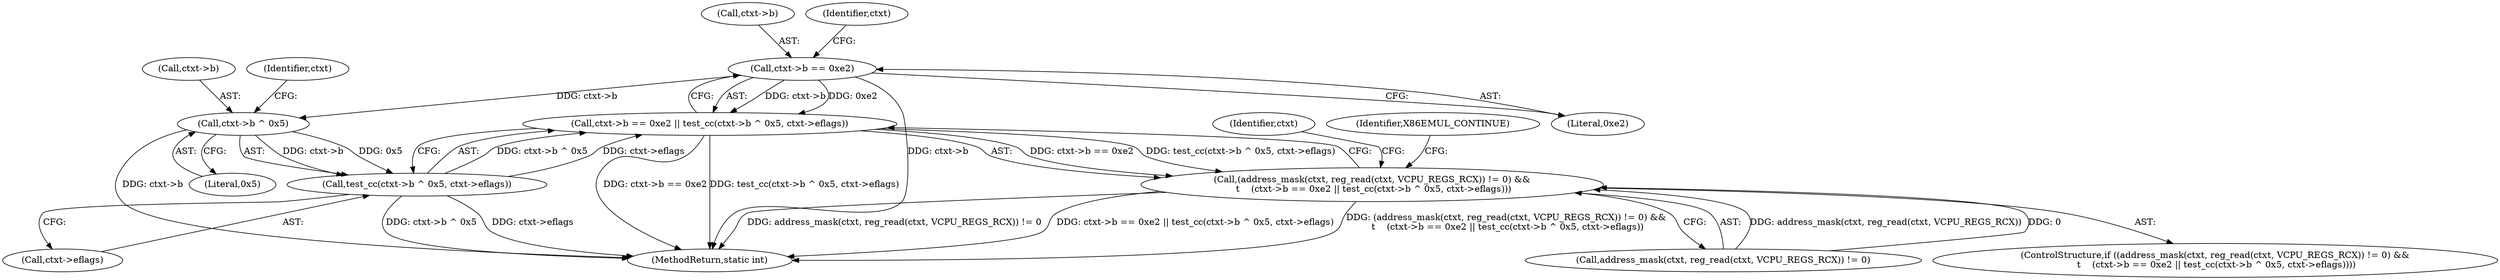 digraph "0_linux_234f3ce485d54017f15cf5e0699cff4100121601_3@pointer" {
"1000120" [label="(Call,ctxt->b == 0xe2)"];
"1000119" [label="(Call,ctxt->b == 0xe2 || test_cc(ctxt->b ^ 0x5, ctxt->eflags))"];
"1000111" [label="(Call,(address_mask(ctxt, reg_read(ctxt, VCPU_REGS_RCX)) != 0) &&\n \t    (ctxt->b == 0xe2 || test_cc(ctxt->b ^ 0x5, ctxt->eflags)))"];
"1000126" [label="(Call,ctxt->b ^ 0x5)"];
"1000125" [label="(Call,test_cc(ctxt->b ^ 0x5, ctxt->eflags))"];
"1000131" [label="(Call,ctxt->eflags)"];
"1000125" [label="(Call,test_cc(ctxt->b ^ 0x5, ctxt->eflags))"];
"1000121" [label="(Call,ctxt->b)"];
"1000132" [label="(Identifier,ctxt)"];
"1000143" [label="(MethodReturn,static int)"];
"1000130" [label="(Literal,0x5)"];
"1000127" [label="(Call,ctxt->b)"];
"1000112" [label="(Call,address_mask(ctxt, reg_read(ctxt, VCPU_REGS_RCX)) != 0)"];
"1000110" [label="(ControlStructure,if ((address_mask(ctxt, reg_read(ctxt, VCPU_REGS_RCX)) != 0) &&\n \t    (ctxt->b == 0xe2 || test_cc(ctxt->b ^ 0x5, ctxt->eflags))))"];
"1000126" [label="(Call,ctxt->b ^ 0x5)"];
"1000119" [label="(Call,ctxt->b == 0xe2 || test_cc(ctxt->b ^ 0x5, ctxt->eflags))"];
"1000124" [label="(Literal,0xe2)"];
"1000128" [label="(Identifier,ctxt)"];
"1000111" [label="(Call,(address_mask(ctxt, reg_read(ctxt, VCPU_REGS_RCX)) != 0) &&\n \t    (ctxt->b == 0xe2 || test_cc(ctxt->b ^ 0x5, ctxt->eflags)))"];
"1000142" [label="(Identifier,X86EMUL_CONTINUE)"];
"1000135" [label="(Identifier,ctxt)"];
"1000120" [label="(Call,ctxt->b == 0xe2)"];
"1000120" -> "1000119"  [label="AST: "];
"1000120" -> "1000124"  [label="CFG: "];
"1000121" -> "1000120"  [label="AST: "];
"1000124" -> "1000120"  [label="AST: "];
"1000128" -> "1000120"  [label="CFG: "];
"1000119" -> "1000120"  [label="CFG: "];
"1000120" -> "1000143"  [label="DDG: ctxt->b"];
"1000120" -> "1000119"  [label="DDG: ctxt->b"];
"1000120" -> "1000119"  [label="DDG: 0xe2"];
"1000120" -> "1000126"  [label="DDG: ctxt->b"];
"1000119" -> "1000111"  [label="AST: "];
"1000119" -> "1000125"  [label="CFG: "];
"1000125" -> "1000119"  [label="AST: "];
"1000111" -> "1000119"  [label="CFG: "];
"1000119" -> "1000143"  [label="DDG: test_cc(ctxt->b ^ 0x5, ctxt->eflags)"];
"1000119" -> "1000143"  [label="DDG: ctxt->b == 0xe2"];
"1000119" -> "1000111"  [label="DDG: ctxt->b == 0xe2"];
"1000119" -> "1000111"  [label="DDG: test_cc(ctxt->b ^ 0x5, ctxt->eflags)"];
"1000125" -> "1000119"  [label="DDG: ctxt->b ^ 0x5"];
"1000125" -> "1000119"  [label="DDG: ctxt->eflags"];
"1000111" -> "1000110"  [label="AST: "];
"1000111" -> "1000112"  [label="CFG: "];
"1000112" -> "1000111"  [label="AST: "];
"1000135" -> "1000111"  [label="CFG: "];
"1000142" -> "1000111"  [label="CFG: "];
"1000111" -> "1000143"  [label="DDG: address_mask(ctxt, reg_read(ctxt, VCPU_REGS_RCX)) != 0"];
"1000111" -> "1000143"  [label="DDG: ctxt->b == 0xe2 || test_cc(ctxt->b ^ 0x5, ctxt->eflags)"];
"1000111" -> "1000143"  [label="DDG: (address_mask(ctxt, reg_read(ctxt, VCPU_REGS_RCX)) != 0) &&\n \t    (ctxt->b == 0xe2 || test_cc(ctxt->b ^ 0x5, ctxt->eflags))"];
"1000112" -> "1000111"  [label="DDG: address_mask(ctxt, reg_read(ctxt, VCPU_REGS_RCX))"];
"1000112" -> "1000111"  [label="DDG: 0"];
"1000126" -> "1000125"  [label="AST: "];
"1000126" -> "1000130"  [label="CFG: "];
"1000127" -> "1000126"  [label="AST: "];
"1000130" -> "1000126"  [label="AST: "];
"1000132" -> "1000126"  [label="CFG: "];
"1000126" -> "1000143"  [label="DDG: ctxt->b"];
"1000126" -> "1000125"  [label="DDG: ctxt->b"];
"1000126" -> "1000125"  [label="DDG: 0x5"];
"1000125" -> "1000131"  [label="CFG: "];
"1000131" -> "1000125"  [label="AST: "];
"1000125" -> "1000143"  [label="DDG: ctxt->b ^ 0x5"];
"1000125" -> "1000143"  [label="DDG: ctxt->eflags"];
}
